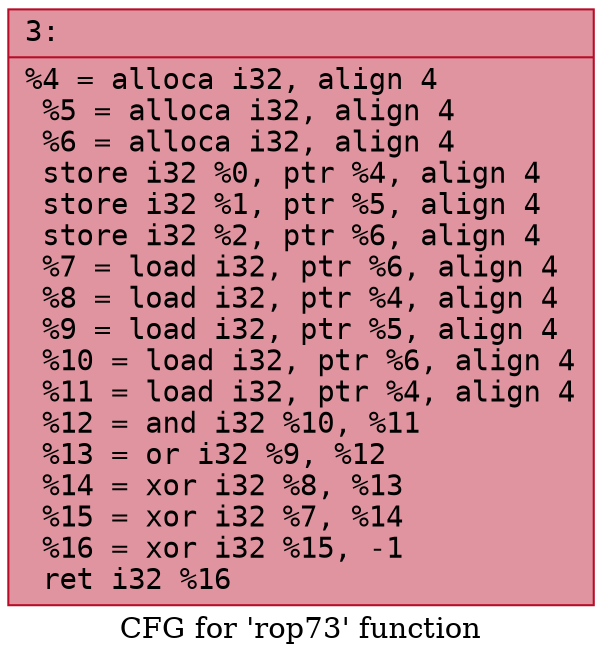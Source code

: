 digraph "CFG for 'rop73' function" {
	label="CFG for 'rop73' function";

	Node0x6000015c7570 [shape=record,color="#b70d28ff", style=filled, fillcolor="#b70d2870" fontname="Courier",label="{3:\l|  %4 = alloca i32, align 4\l  %5 = alloca i32, align 4\l  %6 = alloca i32, align 4\l  store i32 %0, ptr %4, align 4\l  store i32 %1, ptr %5, align 4\l  store i32 %2, ptr %6, align 4\l  %7 = load i32, ptr %6, align 4\l  %8 = load i32, ptr %4, align 4\l  %9 = load i32, ptr %5, align 4\l  %10 = load i32, ptr %6, align 4\l  %11 = load i32, ptr %4, align 4\l  %12 = and i32 %10, %11\l  %13 = or i32 %9, %12\l  %14 = xor i32 %8, %13\l  %15 = xor i32 %7, %14\l  %16 = xor i32 %15, -1\l  ret i32 %16\l}"];
}
